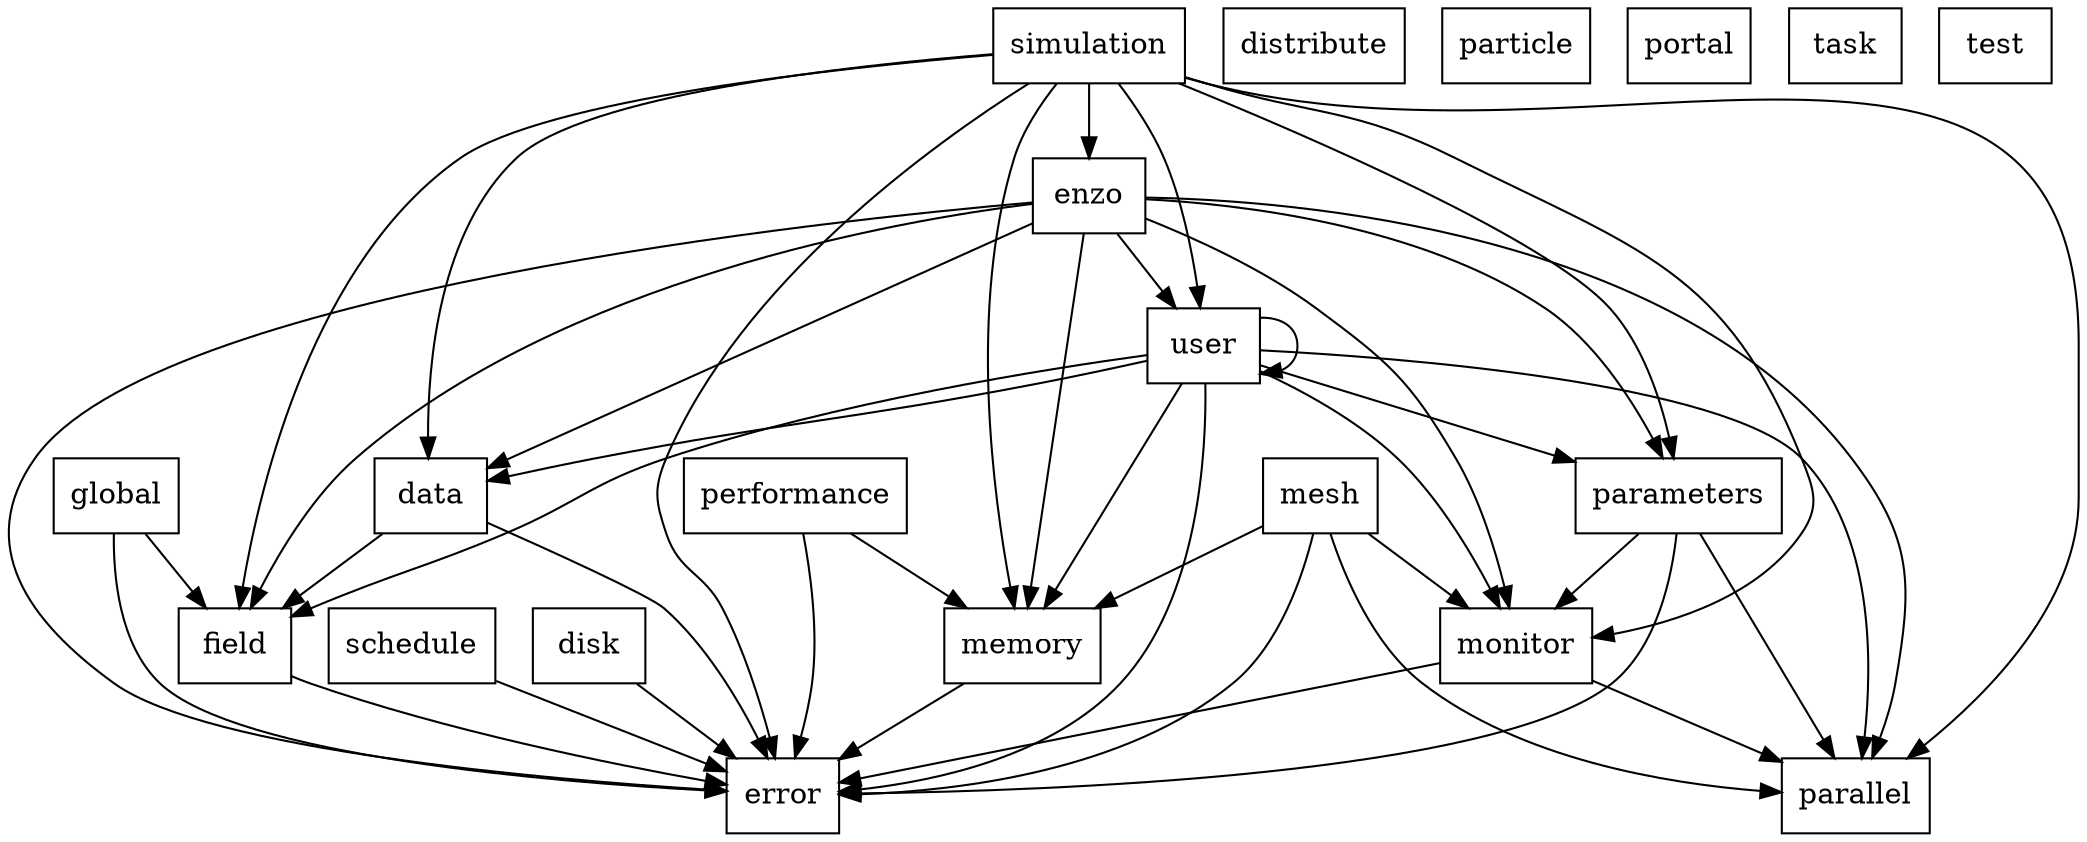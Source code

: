 digraph includes {


   data        -> {field error};
   disk        -> {error};
   enzo        -> {user data field error parallel monitor parameters memory};
   field       -> {error};
   global      -> {field error};
   memory      -> {error};
   mesh        -> {error memory parallel monitor};
   monitor     -> {parallel  error};
   parameters  -> {error parallel  monitor};
   performance -> {error memory};
   schedule    -> {error};
   simulation  -> {error parameters parallel monitor memory enzo user data field};
   user        -> {user  data  field  error parallel  monitor  parameters  memory};


   data        [ shape=box ];
   disk        [ shape=box ];
   distribute  [ shape=box ];
   enzo        [ shape=box ];
   error       [ shape=box ];
   field       [ shape=box ];
   global      [ shape=box ];
   memory      [ shape=box ];
   mesh        [ shape=box ];
   monitor     [ shape=box ];
   parallel    [ shape=box ];
   parameters  [ shape=box ];
   particle    [ shape=box ];
   performance [ shape=box ];
   portal      [ shape=box ];
   schedule    [ shape=box ];
   simulation  [ shape=box ];
   task        [ shape=box ];
   test        [ shape=box ];
   user        [ shape=box ];

}

